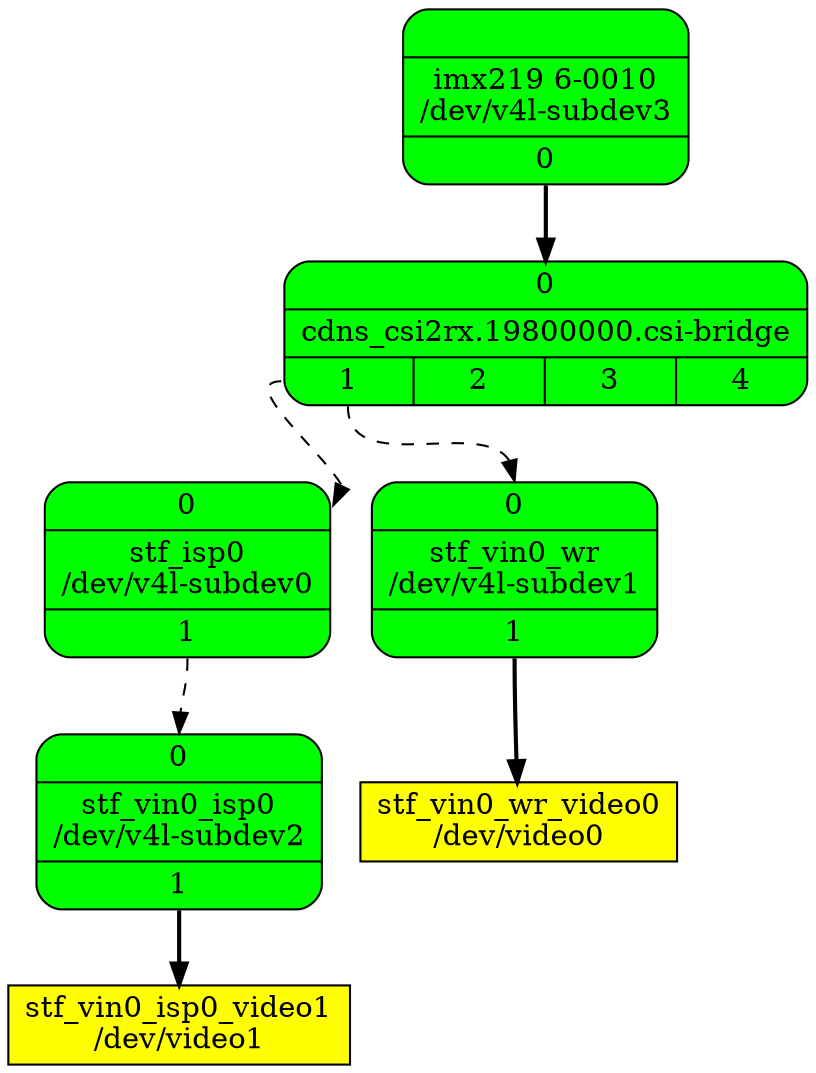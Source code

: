 digraph board {
	rankdir=TB
	n00000001 [label="{{<port0> 0} | stf_isp0\n/dev/v4l-subdev0 | {<port1> 1}}", shape=Mrecord, style=filled, fillcolor=green]
	n00000001:port1 -> n0000000d:port0 [style=dashed]
	n00000004 [label="{{<port0> 0} | stf_vin0_wr\n/dev/v4l-subdev1 | {<port1> 1}}", shape=Mrecord, style=filled, fillcolor=green]
	n00000004:port1 -> n00000007 [style=bold]
	n00000007 [label="stf_vin0_wr_video0\n/dev/video0", shape=box, style=filled, fillcolor=yellow]
	n0000000d [label="{{<port0> 0} | stf_vin0_isp0\n/dev/v4l-subdev2 | {<port1> 1}}", shape=Mrecord, style=filled, fillcolor=green]
	n0000000d:port1 -> n00000010 [style=bold]
	n00000010 [label="stf_vin0_isp0_video1\n/dev/video1", shape=box, style=filled, fillcolor=yellow]
	n00000018 [label="{{<port0> 0} | cdns_csi2rx.19800000.csi-bridge\n | {<port1> 1 | <port2> 2 | <port3> 3 | <port4> 4}}", shape=Mrecord, style=filled, fillcolor=green]
	n00000018:port1 -> n00000004:port0 [style=dashed]
	n00000018:port1 -> n00000001:port0 [style=dashed]
	n00000022 [label="{{} | imx219 6-0010\n/dev/v4l-subdev3 | {<port0> 0}}", shape=Mrecord, style=filled, fillcolor=green]
	n00000022:port0 -> n00000018:port0 [style=bold]
}
